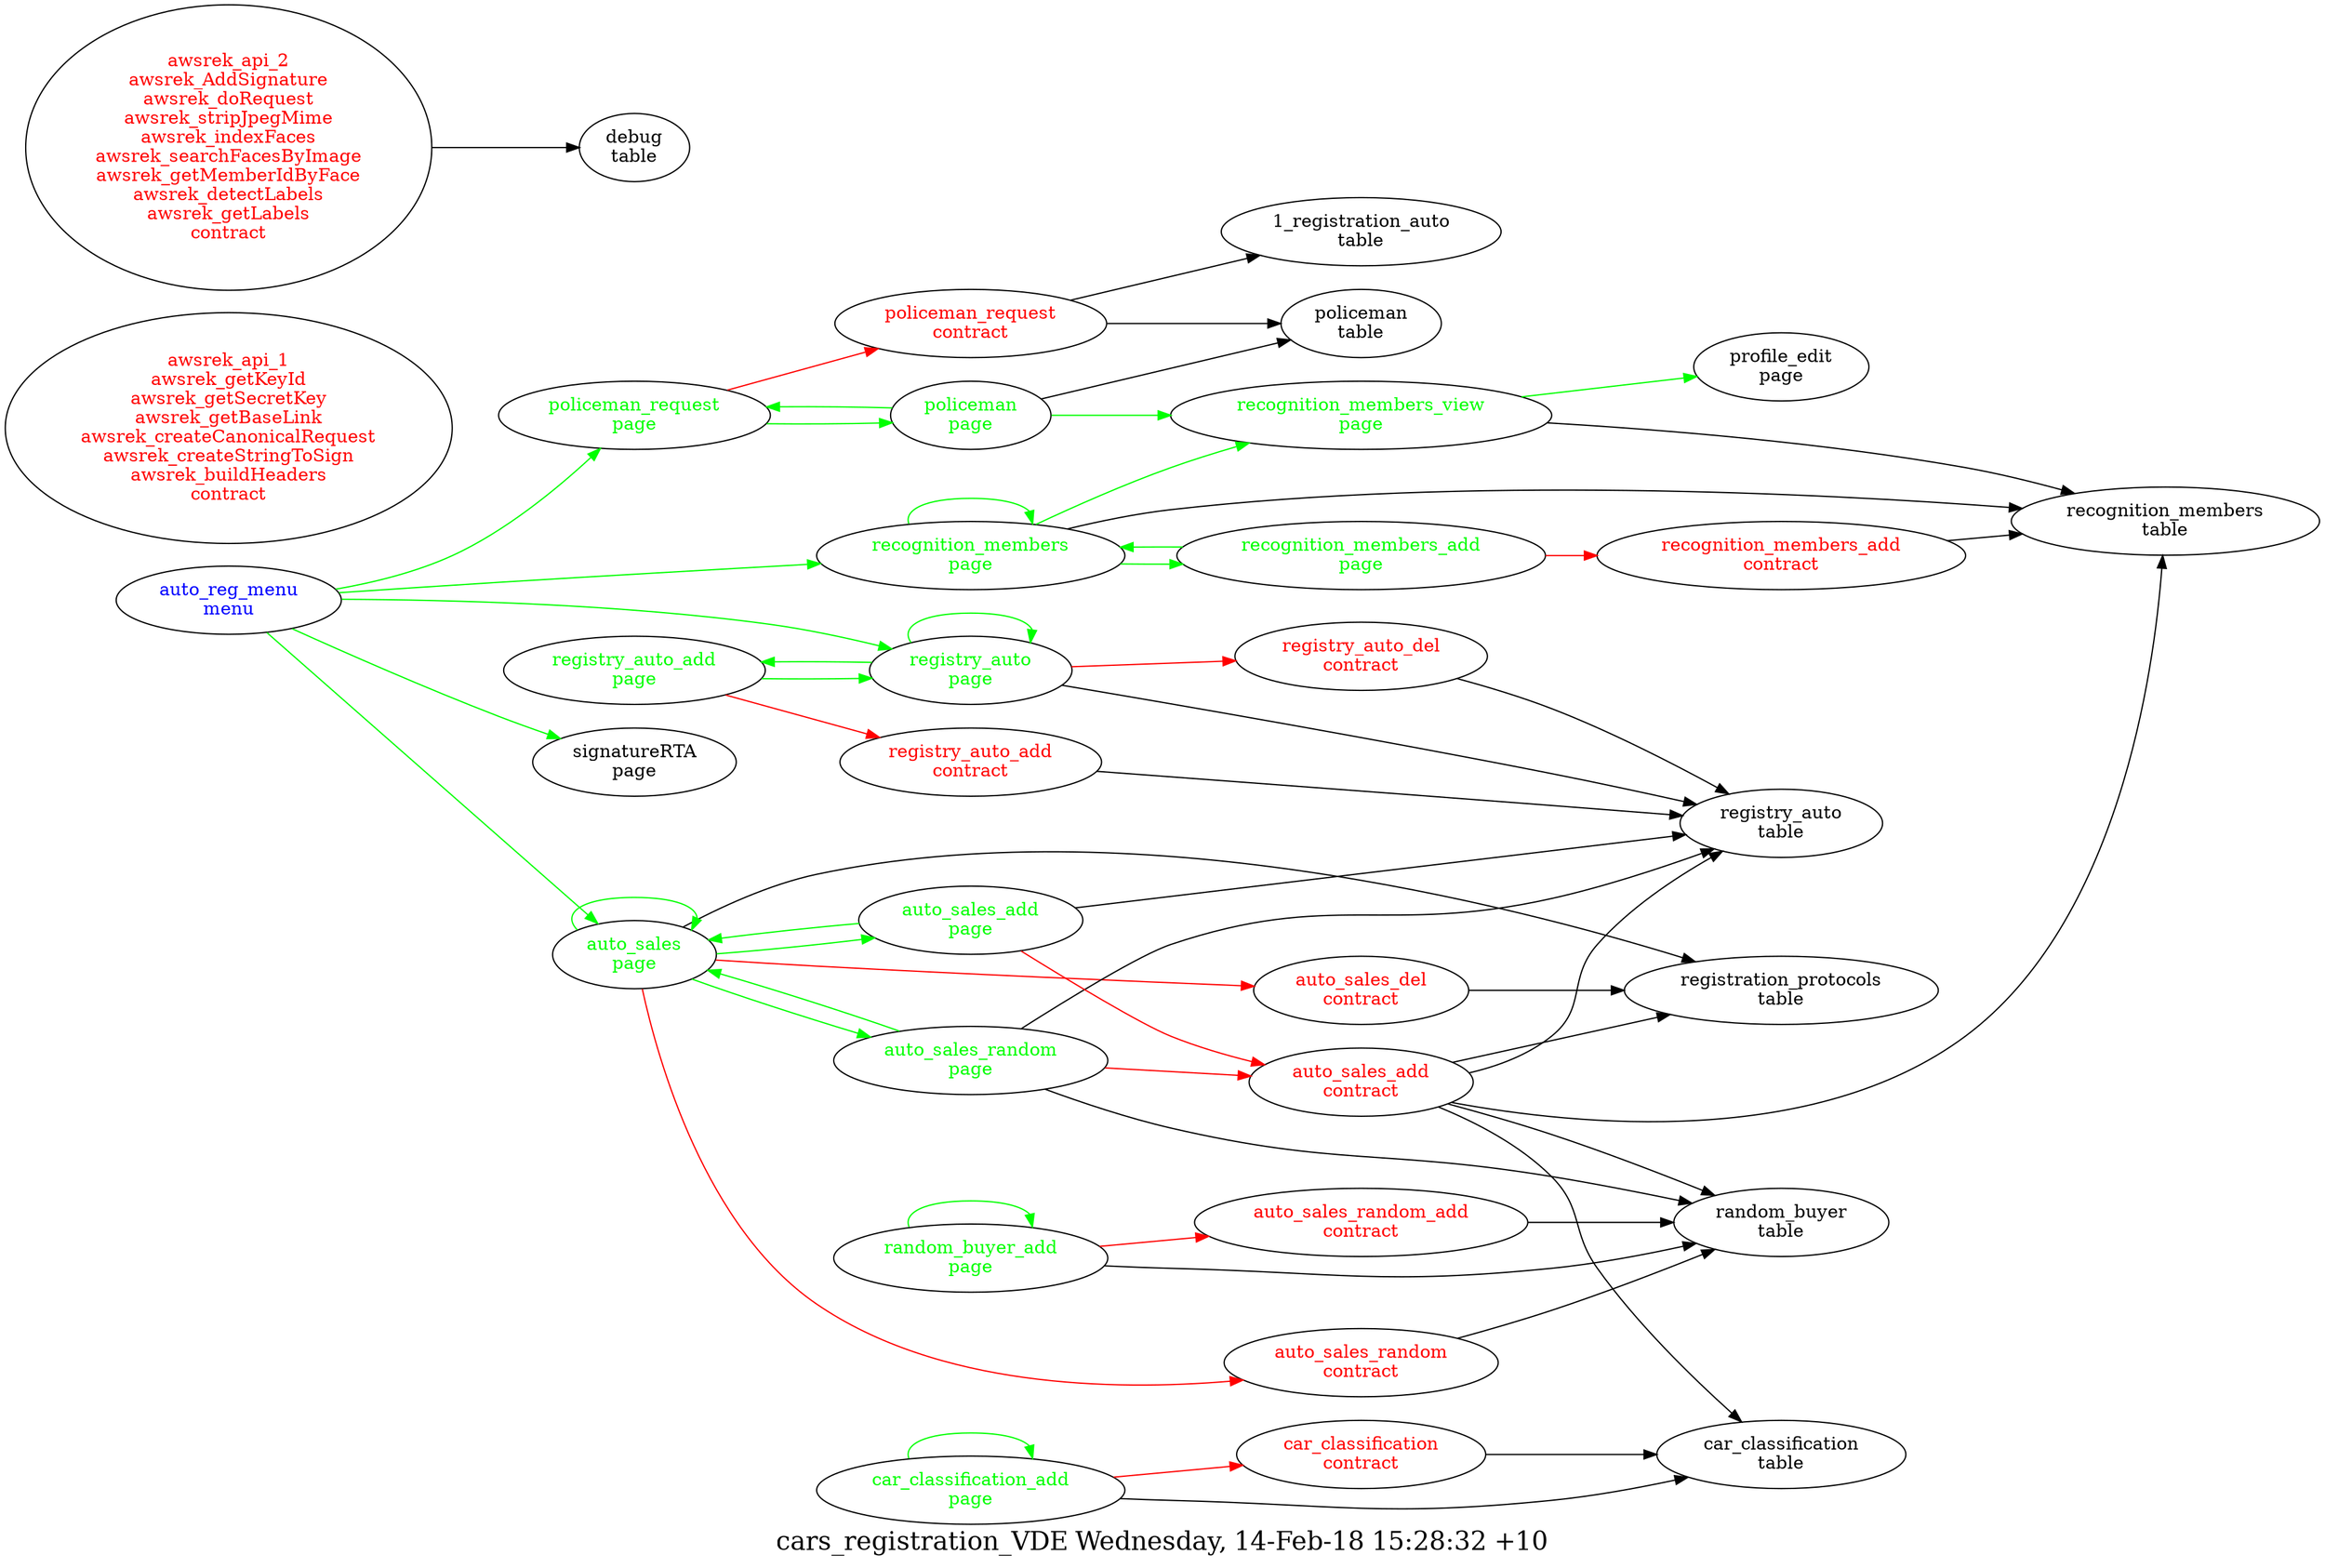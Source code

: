 digraph G {
fontsize="20.0";
label="cars_registration_VDE Wednesday, 14-Feb-18 15:28:32 +10";
rankdir=LR;
"auto_sales_add\ncontract" -> "random_buyer\ntable"
"auto_sales_add\ncontract" -> "car_classification\ntable"
"auto_sales_add\ncontract" -> "recognition_members\ntable"
"auto_sales_add\ncontract" -> "registry_auto\ntable"
"auto_sales_add\ncontract" -> "registration_protocols\ntable"
"auto_sales_add\ncontract" [fontcolor=red, group=contracts];
"auto_sales_del\ncontract" -> "registration_protocols\ntable"
"auto_sales_del\ncontract" [fontcolor=red, group=contracts];
"auto_sales_random\ncontract" -> "random_buyer\ntable"
"auto_sales_random\ncontract" [fontcolor=red, group=contracts];
"auto_sales_random_add\ncontract" -> "random_buyer\ntable"
"auto_sales_random_add\ncontract" [fontcolor=red, group=contracts];
"awsrek_api_1\nawsrek_getKeyId\nawsrek_getSecretKey\nawsrek_getBaseLink\nawsrek_createCanonicalRequest\nawsrek_createStringToSign\nawsrek_buildHeaders\ncontract" [fontcolor=red, group=contracts];
"awsrek_api_2\nawsrek_AddSignature\nawsrek_doRequest\nawsrek_stripJpegMime\nawsrek_indexFaces\nawsrek_searchFacesByImage\nawsrek_getMemberIdByFace\nawsrek_detectLabels\nawsrek_getLabels\ncontract" -> "debug\ntable"
"awsrek_api_2\nawsrek_AddSignature\nawsrek_doRequest\nawsrek_stripJpegMime\nawsrek_indexFaces\nawsrek_searchFacesByImage\nawsrek_getMemberIdByFace\nawsrek_detectLabels\nawsrek_getLabels\ncontract" [fontcolor=red, group=contracts];
"car_classification\ncontract" -> "car_classification\ntable"
"car_classification\ncontract" [fontcolor=red, group=contracts];
"policeman_request\ncontract" -> "policeman\ntable"
"policeman_request\ncontract" -> "1_registration_auto\ntable"
"policeman_request\ncontract" [fontcolor=red, group=contracts];
"recognition_members_add\ncontract" -> "recognition_members\ntable"
"recognition_members_add\ncontract" [fontcolor=red, group=contracts];
"registry_auto_add\ncontract" -> "registry_auto\ntable"
"registry_auto_add\ncontract" [fontcolor=red, group=contracts];
"registry_auto_del\ncontract" -> "registry_auto\ntable"
"registry_auto_del\ncontract" [fontcolor=red, group=contracts];
"auto_reg_menu\nmenu" -> "signatureRTA\npage"  [ color=green ]
"auto_reg_menu\nmenu" -> "recognition_members\npage"  [ color=green ]
"auto_reg_menu\nmenu" -> "registry_auto\npage"  [ color=green ]
"auto_reg_menu\nmenu" -> "auto_sales\npage"  [ color=green ]
"auto_reg_menu\nmenu" -> "policeman_request\npage"  [ color=green ]
"auto_reg_menu\nmenu" [fontcolor=blue, group=menus];
"auto_sales\npage" -> "auto_sales_del\ncontract"  [ color=red ]
"auto_sales\npage" -> "auto_sales_random\ncontract"  [ color=red ]
"auto_sales\npage" -> "registration_protocols\ntable"
"auto_sales\npage" -> "auto_sales\npage"  [ color=green ]
"auto_sales\npage" -> "auto_sales_random\npage"  [ color=green ]
"auto_sales\npage" -> "auto_sales_add\npage"  [ color=green ]
"auto_sales\npage" [fontcolor=green, group=pages];
"auto_sales_add\npage" -> "auto_sales_add\ncontract"  [ color=red ]
"auto_sales_add\npage" -> "registry_auto\ntable"
"auto_sales_add\npage" -> "auto_sales\npage"  [ color=green ]
"auto_sales_add\npage" [fontcolor=green, group=pages];
"auto_sales_random\npage" -> "auto_sales_add\ncontract"  [ color=red ]
"auto_sales_random\npage" -> "random_buyer\ntable"
"auto_sales_random\npage" -> "registry_auto\ntable"
"auto_sales_random\npage" -> "auto_sales\npage"  [ color=green ]
"auto_sales_random\npage" [fontcolor=green, group=pages];
"car_classification_add\npage" -> "car_classification\ncontract"  [ color=red ]
"car_classification_add\npage" -> "car_classification\ntable"
"car_classification_add\npage" -> "car_classification_add\npage"  [ color=green ]
"car_classification_add\npage" [fontcolor=green, group=pages];
"policeman\npage" -> "policeman\ntable"
"policeman\npage" -> "recognition_members_view\npage"  [ color=green ]
"policeman\npage" -> "policeman_request\npage"  [ color=green ]
"policeman\npage" [fontcolor=green, group=pages];
"policeman_request\npage" -> "policeman_request\ncontract"  [ color=red ]
"policeman_request\npage" -> "policeman\npage"  [ color=green ]
"policeman_request\npage" [fontcolor=green, group=pages];
"random_buyer_add\npage" -> "auto_sales_random_add\ncontract"  [ color=red ]
"random_buyer_add\npage" -> "random_buyer\ntable"
"random_buyer_add\npage" -> "random_buyer_add\npage"  [ color=green ]
"random_buyer_add\npage" [fontcolor=green, group=pages];
"recognition_members\npage" -> "recognition_members\ntable"
"recognition_members\npage" -> "recognition_members_view\npage"  [ color=green ]
"recognition_members\npage" -> "recognition_members\npage"  [ color=green ]
"recognition_members\npage" -> "recognition_members_add\npage"  [ color=green ]
"recognition_members\npage" [fontcolor=green, group=pages];
"recognition_members_add\npage" -> "recognition_members_add\ncontract"  [ color=red ]
"recognition_members_add\npage" -> "recognition_members\npage"  [ color=green ]
"recognition_members_add\npage" [fontcolor=green, group=pages];
"recognition_members_view\npage" -> "recognition_members\ntable"
"recognition_members_view\npage" -> "profile_edit\npage"  [ color=green ]
"recognition_members_view\npage" [fontcolor=green, group=pages];
"registry_auto\npage" -> "registry_auto_del\ncontract"  [ color=red ]
"registry_auto\npage" -> "registry_auto\ntable"
"registry_auto\npage" -> "registry_auto\npage"  [ color=green ]
"registry_auto\npage" -> "registry_auto_add\npage"  [ color=green ]
"registry_auto\npage" [fontcolor=green, group=pages];
"registry_auto_add\npage" -> "registry_auto_add\ncontract"  [ color=red ]
"registry_auto_add\npage" -> "registry_auto\npage"  [ color=green ]
"registry_auto_add\npage" [fontcolor=green, group=pages];
}
